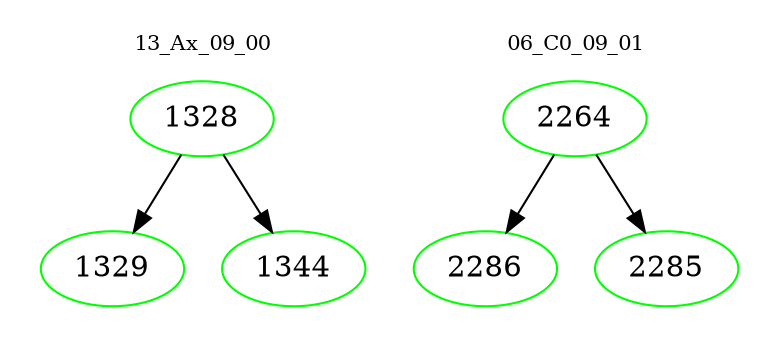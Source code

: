 digraph{
subgraph cluster_0 {
color = white
label = "13_Ax_09_00";
fontsize=10;
T0_1328 [label="1328", color="green"]
T0_1328 -> T0_1329 [color="black"]
T0_1329 [label="1329", color="green"]
T0_1328 -> T0_1344 [color="black"]
T0_1344 [label="1344", color="green"]
}
subgraph cluster_1 {
color = white
label = "06_C0_09_01";
fontsize=10;
T1_2264 [label="2264", color="green"]
T1_2264 -> T1_2286 [color="black"]
T1_2286 [label="2286", color="green"]
T1_2264 -> T1_2285 [color="black"]
T1_2285 [label="2285", color="green"]
}
}
